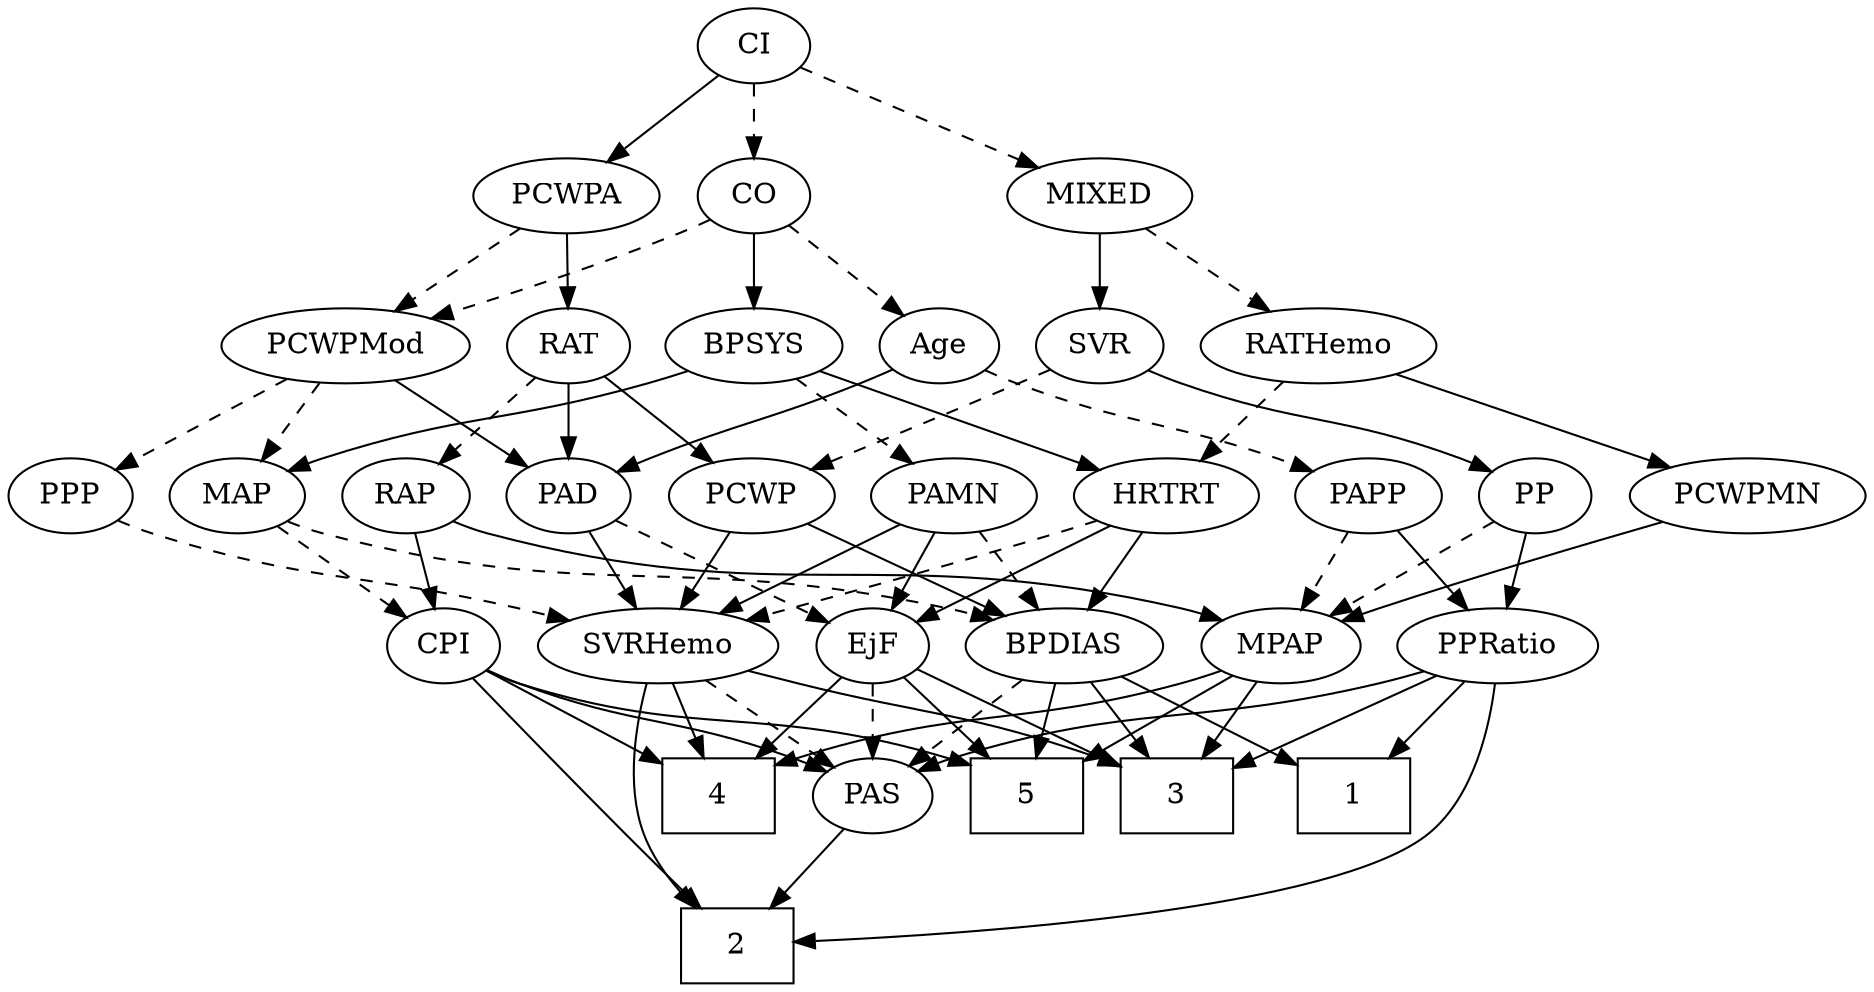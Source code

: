 strict digraph {
	graph [bb="0,0,830.05,468"];
	node [label="\N"];
	1	[height=0.5,
		pos="607,90",
		shape=box,
		width=0.75];
	2	[height=0.5,
		pos="325,18",
		shape=box,
		width=0.75];
	3	[height=0.5,
		pos="533,90",
		shape=box,
		width=0.75];
	4	[height=0.5,
		pos="317,90",
		shape=box,
		width=0.75];
	5	[height=0.5,
		pos="461,90",
		shape=box,
		width=0.75];
	Age	[height=0.5,
		pos="422,306",
		width=0.75];
	PAD	[height=0.5,
		pos="254,234",
		width=0.79437];
	Age -> PAD	[pos="e,276.42,245.27 400.8,294.66 395.97,292.4 390.83,290.06 386,288 344.86,270.44 333.32,269.14 292,252 289.94,251.15 287.82,250.25 \
285.69,249.33",
		style=solid];
	PAPP	[height=0.5,
		pos="608,234",
		width=0.88464];
	Age -> PAPP	[pos="e,583.6,245.76 443.13,294.49 447.96,292.23 453.12,289.94 458,288 505.8,268.98 519.84,270.08 568,252 570.07,251.22 572.18,250.4 574.31,\
249.56",
		style=dashed];
	EjF	[height=0.5,
		pos="389,162",
		width=0.75];
	EjF -> 3	[pos="e,505.76,104.24 410.25,150.67 432.92,139.65 469.26,121.98 496.53,108.73",
		style=solid];
	EjF -> 4	[pos="e,334.6,108.11 374.43,146.83 365.08,137.75 352.7,125.71 341.83,115.14",
		style=solid];
	EjF -> 5	[pos="e,443.4,108.11 403.57,146.83 412.92,137.75 425.3,125.71 436.17,115.14",
		style=solid];
	PAS	[height=0.5,
		pos="389,90",
		width=0.75];
	EjF -> PAS	[pos="e,389,108.1 389,143.7 389,135.98 389,126.71 389,118.11",
		style=dashed];
	RAP	[height=0.5,
		pos="179,234",
		width=0.77632];
	MPAP	[height=0.5,
		pos="571,162",
		width=0.97491];
	RAP -> MPAP	[pos="e,544.83,174.36 200.09,221.93 205.18,219.65 210.69,217.49 216,216 349.99,178.49 391.91,213.34 527,180 529.67,179.34 532.39,178.56 \
535.11,177.71",
		style=solid];
	CPI	[height=0.5,
		pos="199,162",
		width=0.75];
	RAP -> CPI	[pos="e,194.2,179.79 183.84,216.05 186.1,208.14 188.85,198.54 191.37,189.69",
		style=solid];
	MIXED	[height=0.5,
		pos="495,378",
		width=1.1193];
	RATHemo	[height=0.5,
		pos="590,306",
		width=1.3721];
	MIXED -> RATHemo	[pos="e,568.89,322.55 515.15,362.15 528.35,352.43 545.83,339.54 560.58,328.68",
		style=dashed];
	SVR	[height=0.5,
		pos="495,306",
		width=0.77632];
	MIXED -> SVR	[pos="e,495,324.1 495,359.7 495,351.98 495,342.71 495,334.11",
		style=solid];
	MPAP -> 3	[pos="e,542.47,108.45 561.99,144.41 557.63,136.37 552.28,126.51 547.37,117.47",
		style=solid];
	MPAP -> 4	[pos="e,344.24,104.68 544.72,150.04 538.94,147.85 532.81,145.71 527,144 454.2,122.57 429.8,132.2 353.78,107.83",
		style=solid];
	MPAP -> 5	[pos="e,488,108.18 549.79,147.5 534.8,137.96 514.34,124.94 496.84,113.8",
		style=solid];
	BPSYS	[height=0.5,
		pos="339,306",
		width=1.0471];
	PAMN	[height=0.5,
		pos="425,234",
		width=1.011];
	BPSYS -> PAMN	[pos="e,406.79,249.82 357.24,290.15 369.32,280.32 385.37,267.26 398.81,256.32",
		style=dashed];
	MAP	[height=0.5,
		pos="103,234",
		width=0.84854];
	BPSYS -> MAP	[pos="e,126.25,245.91 309.87,294.38 303.37,292.16 296.48,289.91 290,288 225.06,268.88 206.16,273.61 142,252 139.9,251.29 137.75,250.51 \
135.6,249.7",
		style=solid];
	HRTRT	[height=0.5,
		pos="519,234",
		width=1.1013];
	BPSYS -> HRTRT	[pos="e,489.72,246.39 367.52,293.91 397.93,282.08 446.27,263.29 480.14,250.11",
		style=solid];
	PAD -> EjF	[pos="e,368.15,173.81 275.39,221.91 297.94,210.22 333.63,191.71 358.99,178.56",
		style=dashed];
	SVRHemo	[height=0.5,
		pos="294,162",
		width=1.3902];
	PAD -> SVRHemo	[pos="e,284.21,180.12 263.28,216.76 267.99,208.53 273.82,198.32 279.13,189.02",
		style=solid];
	CO	[height=0.5,
		pos="340,378",
		width=0.75];
	CO -> Age	[pos="e,406.11,320.56 356.2,363.17 368.18,352.94 384.69,338.85 398.18,327.34",
		style=dashed];
	CO -> BPSYS	[pos="e,339.24,324.1 339.75,359.7 339.64,351.98 339.51,342.71 339.39,334.11",
		style=solid];
	PCWPMod	[height=0.5,
		pos="157,306",
		width=1.4443];
	CO -> PCWPMod	[pos="e,193.31,319.01 318.83,366.59 313.99,364.33 308.85,362.01 304,360 270.57,346.12 232.06,332.31 202.84,322.27",
		style=dashed];
	PAS -> 2	[pos="e,340.58,36.04 375.43,74.155 367.3,65.264 356.76,53.742 347.43,43.529",
		style=solid];
	PAMN -> EjF	[pos="e,397.47,179.47 416.47,216.41 412.16,208.04 406.85,197.71 402.05,188.37",
		style=solid];
	PAMN -> SVRHemo	[pos="e,320.7,177.27 401.28,220.32 381.32,209.66 352.48,194.25 329.72,182.09",
		style=solid];
	BPDIAS	[height=0.5,
		pos="476,162",
		width=1.1735];
	PAMN -> BPDIAS	[pos="e,463.88,179.63 436.83,216.76 443.11,208.14 450.96,197.36 457.98,187.73",
		style=dashed];
	PCWPMN	[height=0.5,
		pos="780,234",
		width=1.3902];
	RATHemo -> PCWPMN	[pos="e,746.17,247.47 623.53,292.65 654.95,281.07 702.08,263.71 736.4,251.06",
		style=solid];
	RATHemo -> HRTRT	[pos="e,534.89,250.67 573.53,288.76 564.17,279.53 552.3,267.83 542.03,257.7",
		style=dashed];
	CPI -> 2	[pos="e,307.3,36.318 211.2,145.56 225.57,127.55 250.37,97.049 273,72 281.64,62.435 291.47,52.256 300.23,43.401",
		style=solid];
	CPI -> 4	[pos="e,289.98,107.03 218.49,149.44 235.48,139.36 260.56,124.48 281.17,112.26",
		style=solid];
	CPI -> 5	[pos="e,433.78,104.73 219.57,150.19 224.53,147.9 229.87,145.67 235,144 313.79,118.4 341.27,133.38 424.21,107.79",
		style=solid];
	CPI -> PAS	[pos="e,367.9,101.59 220.1,150.41 224.94,148.16 230.1,145.89 235,144 286.15,124.24 301.85,127.76 353,108 354.84,107.29 356.71,106.53 358.59,\
105.73",
		style=solid];
	RAT	[height=0.5,
		pos="254,306",
		width=0.75827];
	RAT -> RAP	[pos="e,194.15,249.14 238.82,290.83 228.15,280.87 213.68,267.37 201.65,256.14",
		style=dashed];
	RAT -> PAD	[pos="e,254,252.1 254,287.7 254,279.98 254,270.71 254,262.11",
		style=solid];
	PCWP	[height=0.5,
		pos="336,234",
		width=0.97491];
	RAT -> PCWP	[pos="e,318.7,249.77 270.2,291.17 281.8,281.27 297.63,267.75 310.86,256.46",
		style=solid];
	PP	[height=0.5,
		pos="685,234",
		width=0.75];
	SVR -> PP	[pos="e,663.9,245.58 516.71,294.45 521.68,292.19 526.98,289.92 532,288 582.83,268.6 598.27,271.67 649,252 650.84,251.29 652.71,250.52 \
654.59,249.73",
		style=solid];
	SVR -> PCWP	[pos="e,362.25,246.22 472.73,294.68 467.88,292.46 462.78,290.13 458,288 428.96,275.02 395.86,260.67 371.47,250.18",
		style=dashed];
	PCWPMod -> PAD	[pos="e,235.79,248.14 178.53,289.46 193.03,279 212.26,265.12 227.67,254",
		style=solid];
	PCWPMod -> MAP	[pos="e,115.33,250.99 144.2,288.41 137.45,279.66 129.04,268.75 121.58,259.08",
		style=dashed];
	PPP	[height=0.5,
		pos="27,234",
		width=0.75];
	PCWPMod -> PPP	[pos="e,47.507,246.04 130.06,290.5 108.59,278.93 78.556,262.76 56.449,250.86",
		style=dashed];
	PCWPA	[height=0.5,
		pos="253,378",
		width=1.1555];
	PCWPA -> RAT	[pos="e,253.76,324.1 253.25,359.7 253.36,351.98 253.49,342.71 253.61,334.11",
		style=solid];
	PCWPA -> PCWPMod	[pos="e,178.33,322.55 232.64,362.15 219.3,352.43 201.63,339.54 186.73,328.68",
		style=dashed];
	PCWPMN -> MPAP	[pos="e,597.9,173.68 743.1,221.82 709.52,211.48 658.69,195.44 615,180 612.48,179.11 609.89,178.17 607.28,177.21",
		style=solid];
	SVRHemo -> 2	[pos="e,305.53,36.082 286.8,144.11 280.09,125.84 272.3,96.088 281,72 284.75,61.6 291.54,51.8 298.67,43.522",
		style=solid];
	SVRHemo -> 3	[pos="e,505.72,104.56 331.4,150.01 338.56,147.96 346,145.88 353,144 413.72,127.67 433.07,129.92 496.09,107.98",
		style=solid];
	SVRHemo -> 4	[pos="e,311.32,108.28 299.57,144.05 302.16,136.18 305.3,126.62 308.2,117.79",
		style=solid];
	SVRHemo -> PAS	[pos="e,371.48,103.91 315.08,145.46 329.25,135.03 348.01,121.2 363.09,110.09",
		style=dashed];
	BPDIAS -> 1	[pos="e,579.56,105.66 501.26,147.5 520.91,137 548.44,122.29 570.48,110.51",
		style=solid];
	BPDIAS -> 3	[pos="e,519.06,108.12 489.22,144.76 496.14,136.27 504.76,125.68 512.52,116.15",
		style=solid];
	BPDIAS -> 5	[pos="e,464.7,108.28 472.37,144.05 470.7,136.26 468.68,126.82 466.8,118.08",
		style=solid];
	BPDIAS -> PAS	[pos="e,405.5,104.27 457.12,145.81 444.38,135.55 427.42,121.91 413.62,110.81",
		style=dashed];
	MAP -> CPI	[pos="e,181.52,175.75 121.51,219.5 136.26,208.74 157.09,193.56 173.43,181.64",
		style=dashed];
	MAP -> BPDIAS	[pos="e,444.99,174.41 125.7,221.82 130.95,219.59 136.59,217.49 142,216 264.24,182.33 301.38,208.18 425,180 428.38,179.23 431.85,178.33 \
435.32,177.34",
		style=dashed];
	PP -> MPAP	[pos="e,592.77,176.37 665.66,221.13 648.06,210.32 621.8,194.19 601.4,181.66",
		style=dashed];
	PPRatio	[height=0.5,
		pos="664,162",
		width=1.1013];
	PP -> PPRatio	[pos="e,669.18,180.28 679.92,216.05 677.58,208.26 674.75,198.82 672.12,190.08",
		style=solid];
	PPP -> SVRHemo	[pos="e,256.97,174.12 47.597,222.26 52.55,219.96 57.889,217.72 63,216 137.04,191.15 159.2,198.82 235,180 239.02,179 243.17,177.92 247.33,\
176.79",
		style=dashed];
	PPRatio -> 1	[pos="e,620.94,108.12 650.78,144.76 643.86,136.27 635.24,125.68 627.48,116.15",
		style=solid];
	PPRatio -> 2	[pos="e,352.09,19.778 665.16,143.86 665.5,123.64 662.71,90.438 643,72 602.92,34.507 437.64,23.355 362.49,20.189",
		style=solid];
	PPRatio -> 3	[pos="e,560.24,105.56 639.36,147.83 619.56,137.25 591.46,122.24 569.11,110.3",
		style=solid];
	PPRatio -> PAS	[pos="e,409.57,101.81 634.42,149.96 628.06,147.8 621.35,145.69 615,144 531.96,121.85 506.74,134.56 425,108 423.08,107.38 421.12,106.67 \
419.17,105.91",
		style=solid];
	PCWP -> SVRHemo	[pos="e,304.17,179.96 326.05,216.41 321.1,208.16 315.01,198.01 309.47,188.78",
		style=solid];
	PCWP -> BPDIAS	[pos="e,449.51,176.24 360.39,220.81 382.48,209.76 415.3,193.35 440.34,180.83",
		style=solid];
	CI	[height=0.5,
		pos="340,450",
		width=0.75];
	CI -> MIXED	[pos="e,467.75,391.3 361.88,439.12 386.95,427.8 428.45,409.06 458.45,395.51",
		style=dashed];
	CI -> CO	[pos="e,340,396.1 340,431.7 340,423.98 340,414.71 340,406.11",
		style=dashed];
	CI -> PCWPA	[pos="e,271.84,394.16 323.23,435.5 310.93,425.61 293.97,411.96 279.8,400.56",
		style=solid];
	PAPP -> MPAP	[pos="e,579.71,179.47 599.23,216.41 594.81,208.04 589.35,197.71 584.41,188.37",
		style=dashed];
	PAPP -> PPRatio	[pos="e,650.95,179.31 620.71,217.12 627.77,208.29 636.7,197.13 644.61,187.24",
		style=solid];
	HRTRT -> EjF	[pos="e,409.39,173.98 494.24,219.67 472.62,208.02 441.19,191.1 418.32,178.79",
		style=solid];
	HRTRT -> SVRHemo	[pos="e,331.91,173.92 488.75,222.28 482.56,220.15 476.08,217.97 470,216 426.71,201.98 377.04,187.13 341.53,176.73",
		style=dashed];
	HRTRT -> BPDIAS	[pos="e,486.42,179.96 508.81,216.41 503.69,208.08 497.38,197.8 491.66,188.49",
		style=solid];
}
